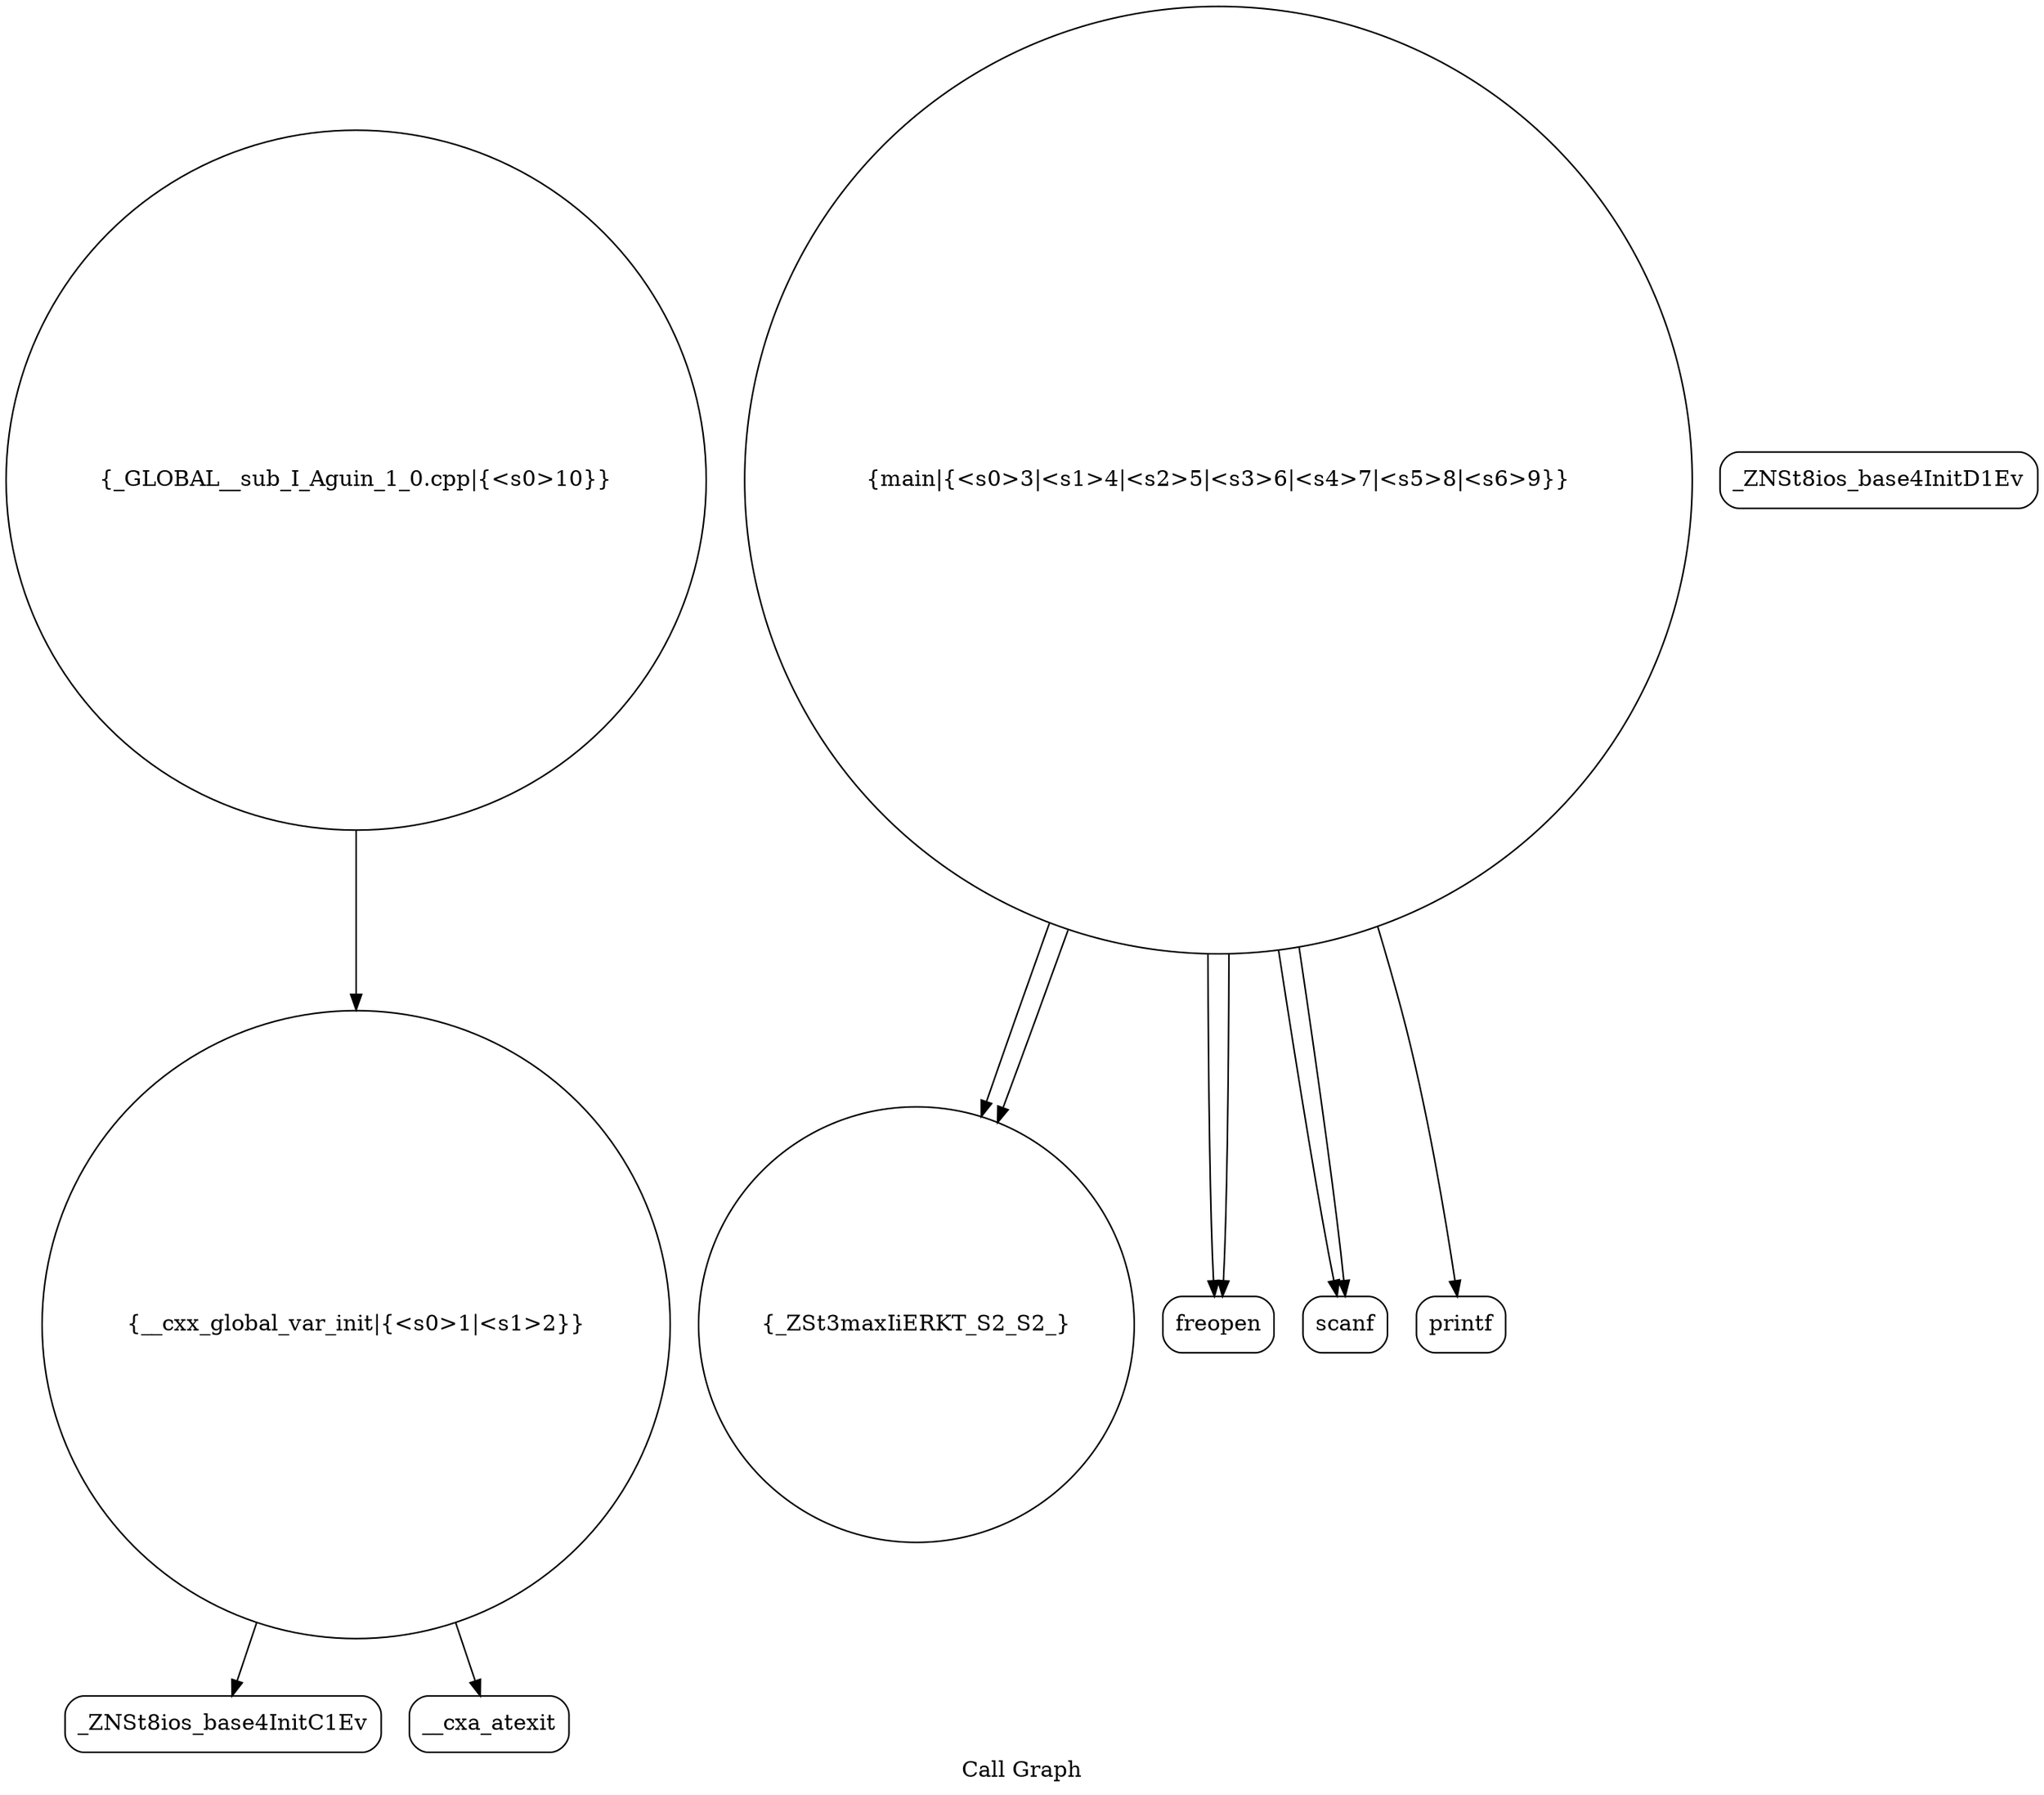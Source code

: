 digraph "Call Graph" {
	label="Call Graph";

	Node0x55e42d21dfa0 [shape=record,shape=circle,label="{__cxx_global_var_init|{<s0>1|<s1>2}}"];
	Node0x55e42d21dfa0:s0 -> Node0x55e42d21e430[color=black];
	Node0x55e42d21dfa0:s1 -> Node0x55e42d21e530[color=black];
	Node0x55e42d21e730 [shape=record,shape=circle,label="{_ZSt3maxIiERKT_S2_S2_}"];
	Node0x55e42d21e4b0 [shape=record,shape=Mrecord,label="{_ZNSt8ios_base4InitD1Ev}"];
	Node0x55e42d21e830 [shape=record,shape=circle,label="{_GLOBAL__sub_I_Aguin_1_0.cpp|{<s0>10}}"];
	Node0x55e42d21e830:s0 -> Node0x55e42d21dfa0[color=black];
	Node0x55e42d21e5b0 [shape=record,shape=circle,label="{main|{<s0>3|<s1>4|<s2>5|<s3>6|<s4>7|<s5>8|<s6>9}}"];
	Node0x55e42d21e5b0:s0 -> Node0x55e42d21e630[color=black];
	Node0x55e42d21e5b0:s1 -> Node0x55e42d21e630[color=black];
	Node0x55e42d21e5b0:s2 -> Node0x55e42d21e6b0[color=black];
	Node0x55e42d21e5b0:s3 -> Node0x55e42d21e6b0[color=black];
	Node0x55e42d21e5b0:s4 -> Node0x55e42d21e730[color=black];
	Node0x55e42d21e5b0:s5 -> Node0x55e42d21e730[color=black];
	Node0x55e42d21e5b0:s6 -> Node0x55e42d21e7b0[color=black];
	Node0x55e42d21e6b0 [shape=record,shape=Mrecord,label="{scanf}"];
	Node0x55e42d21e430 [shape=record,shape=Mrecord,label="{_ZNSt8ios_base4InitC1Ev}"];
	Node0x55e42d21e7b0 [shape=record,shape=Mrecord,label="{printf}"];
	Node0x55e42d21e530 [shape=record,shape=Mrecord,label="{__cxa_atexit}"];
	Node0x55e42d21e630 [shape=record,shape=Mrecord,label="{freopen}"];
}

